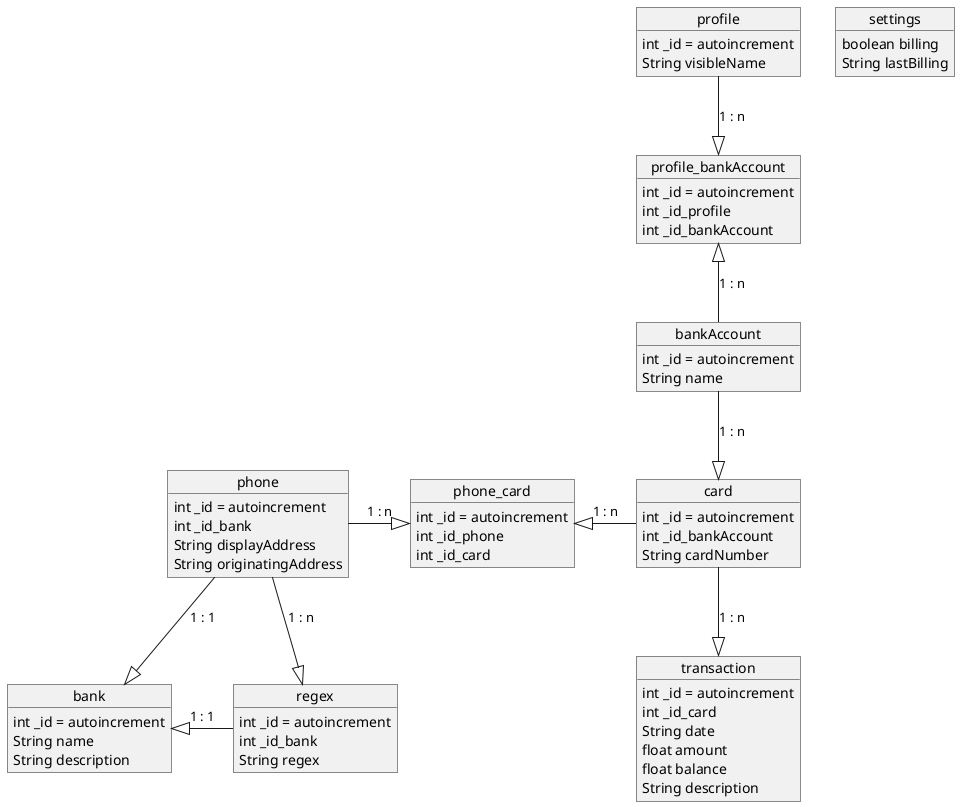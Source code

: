 @startuml

object profile {
    int _id = autoincrement
    String visibleName
}
object bankAccount {
    int _id = autoincrement
    String name
}
object profile_bankAccount {
    int _id = autoincrement
    int _id_profile
    int _id_bankAccount
}

object phone {
    int _id = autoincrement
    int _id_bank
    String displayAddress
    String originatingAddress
}
object card {
    int _id = autoincrement
    int _id_bankAccount
    String cardNumber
}
object phone_card {
    int _id = autoincrement
    int _id_phone
    int _id_card
}

object transaction {
    int _id = autoincrement
    int _id_card
    String date
    float amount
    float balance
    String description
}

object bank {
    int _id = autoincrement
    String name
    String description
}
object regex {
    int _id = autoincrement
    int _id_bank
    String regex
}



profile --|> profile_bankAccount : 1 : n
bankAccount -up-|> profile_bankAccount : 1 : n
bankAccount --|> card : 1 : n

phone -right-|> phone_card : 1 : n
card -left-|> phone_card : 1 : n

card --|> transaction : 1 : n

phone -down-|> regex : 1 : n
phone --|> bank : 1 : 1
regex -left-|> bank : 1 : 1

object settings {
    boolean billing
    String lastBilling
}

@enduml